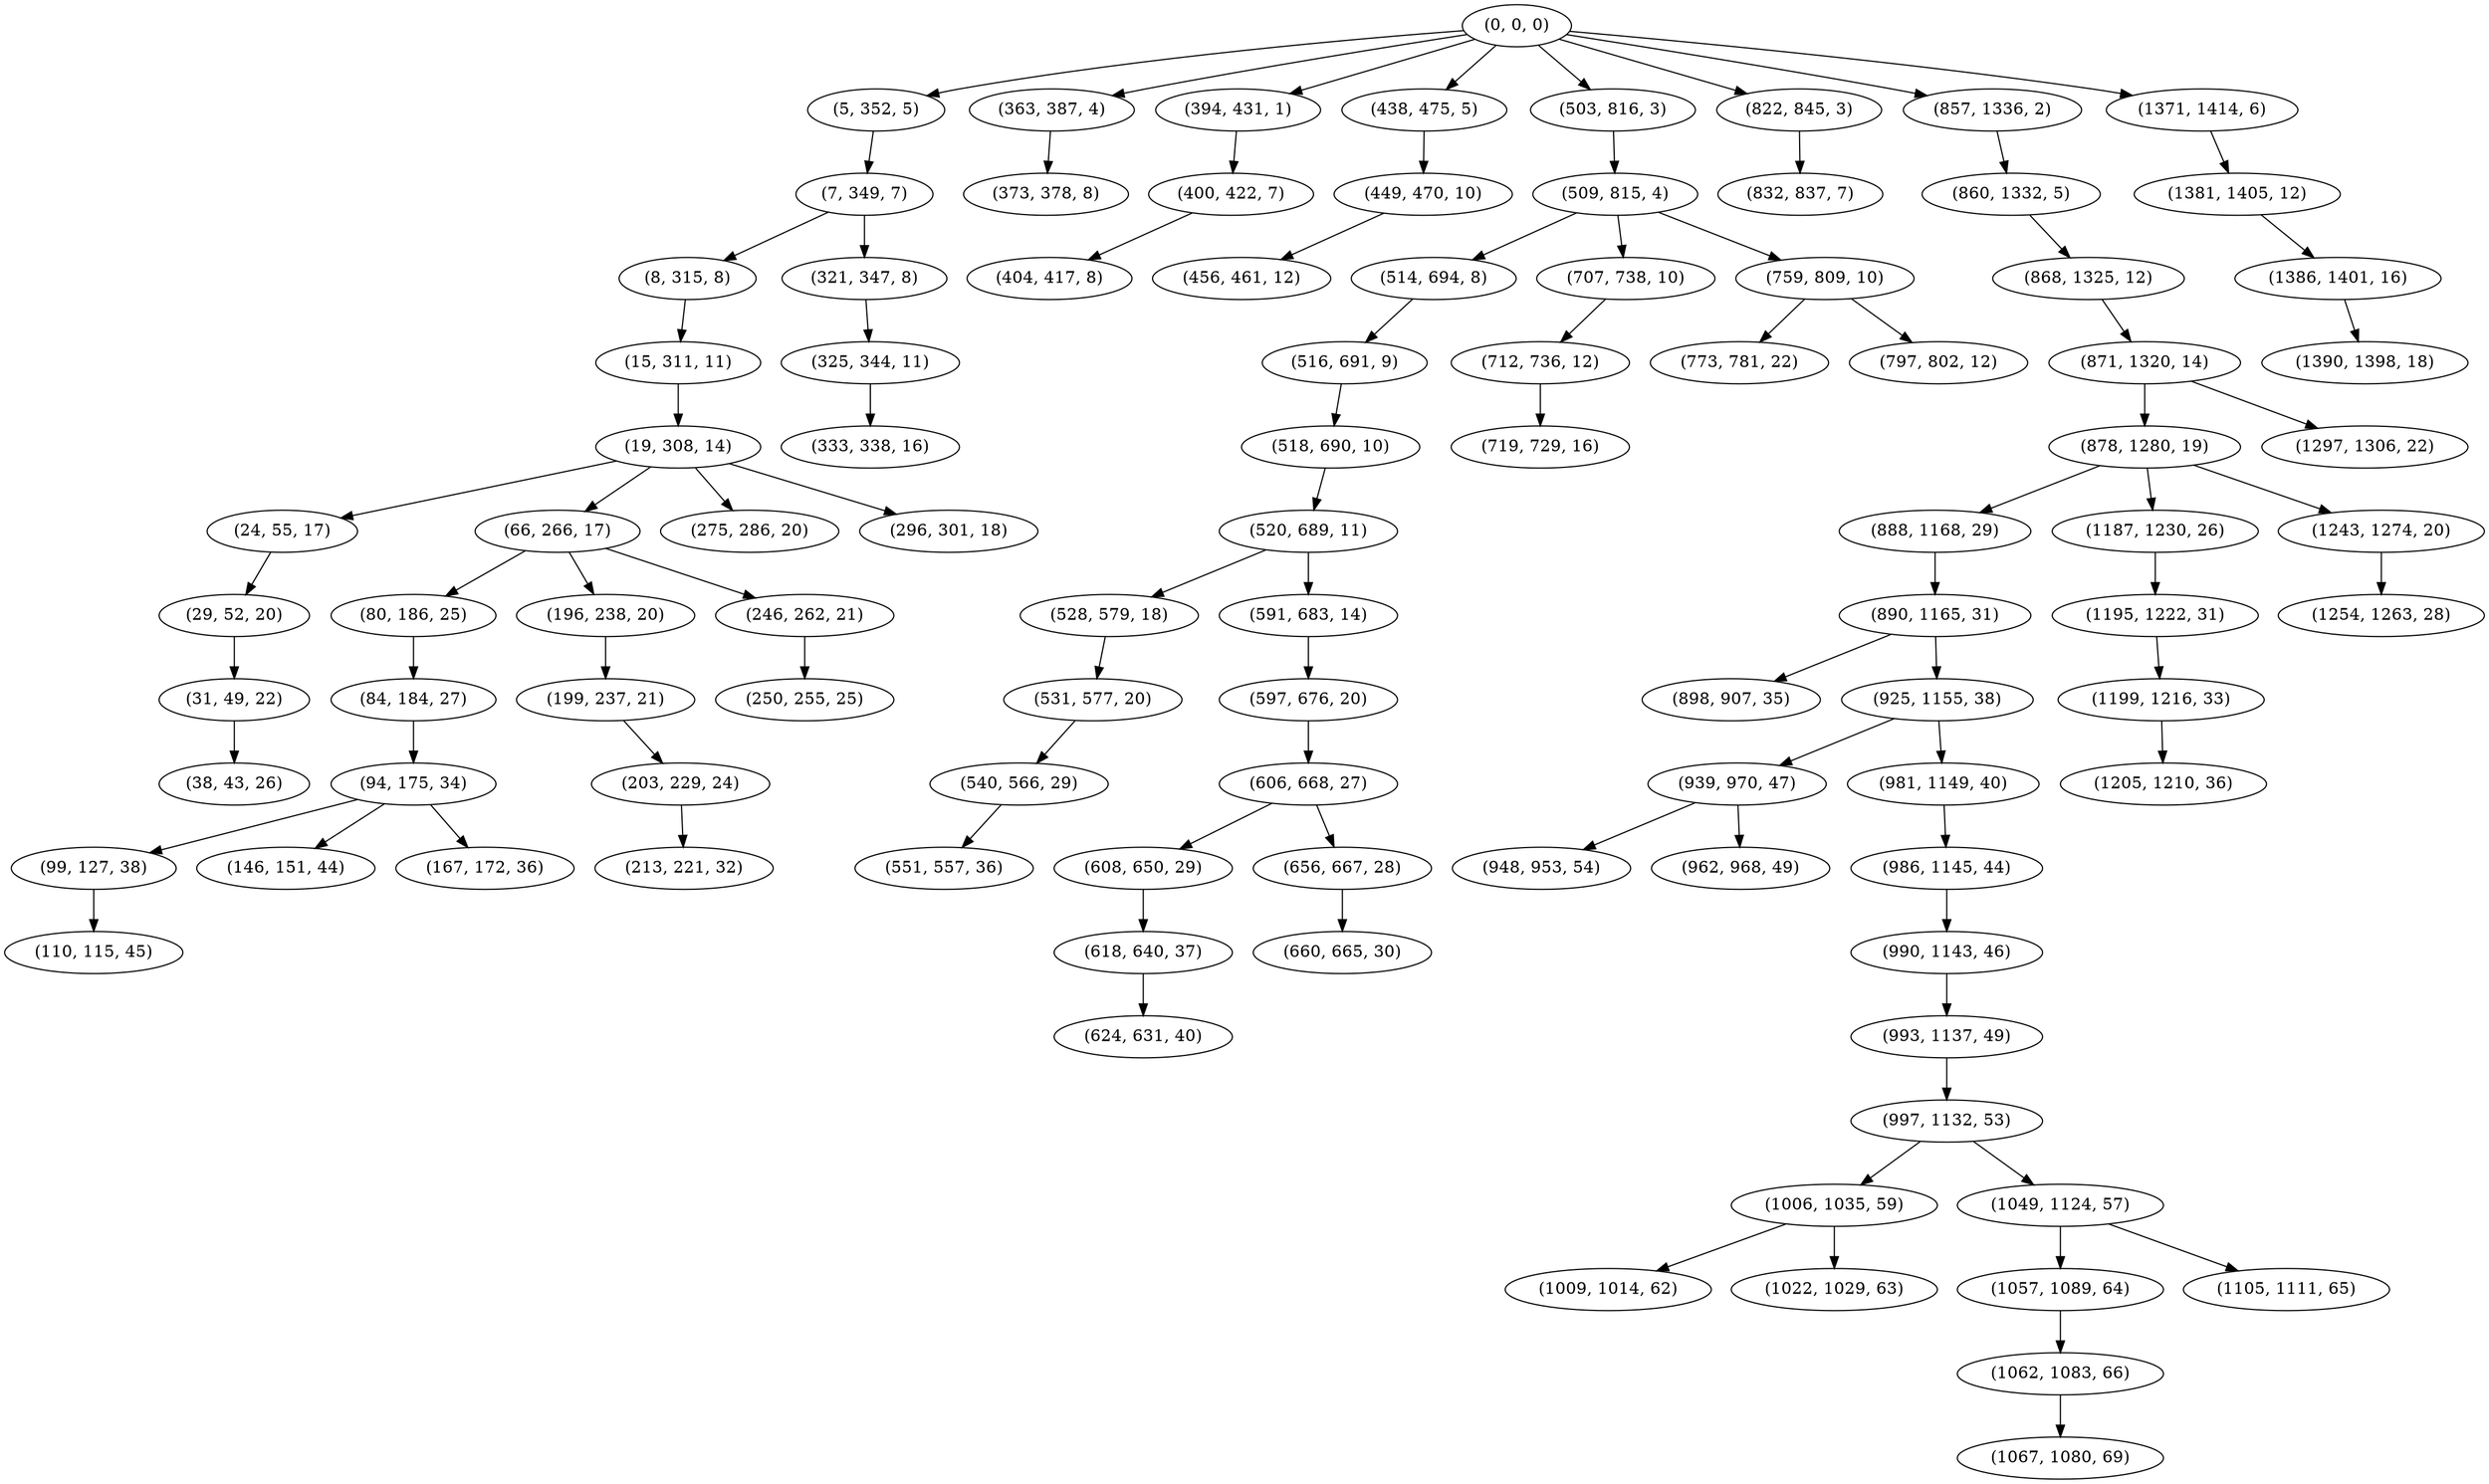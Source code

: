 digraph tree {
    "(0, 0, 0)";
    "(5, 352, 5)";
    "(7, 349, 7)";
    "(8, 315, 8)";
    "(15, 311, 11)";
    "(19, 308, 14)";
    "(24, 55, 17)";
    "(29, 52, 20)";
    "(31, 49, 22)";
    "(38, 43, 26)";
    "(66, 266, 17)";
    "(80, 186, 25)";
    "(84, 184, 27)";
    "(94, 175, 34)";
    "(99, 127, 38)";
    "(110, 115, 45)";
    "(146, 151, 44)";
    "(167, 172, 36)";
    "(196, 238, 20)";
    "(199, 237, 21)";
    "(203, 229, 24)";
    "(213, 221, 32)";
    "(246, 262, 21)";
    "(250, 255, 25)";
    "(275, 286, 20)";
    "(296, 301, 18)";
    "(321, 347, 8)";
    "(325, 344, 11)";
    "(333, 338, 16)";
    "(363, 387, 4)";
    "(373, 378, 8)";
    "(394, 431, 1)";
    "(400, 422, 7)";
    "(404, 417, 8)";
    "(438, 475, 5)";
    "(449, 470, 10)";
    "(456, 461, 12)";
    "(503, 816, 3)";
    "(509, 815, 4)";
    "(514, 694, 8)";
    "(516, 691, 9)";
    "(518, 690, 10)";
    "(520, 689, 11)";
    "(528, 579, 18)";
    "(531, 577, 20)";
    "(540, 566, 29)";
    "(551, 557, 36)";
    "(591, 683, 14)";
    "(597, 676, 20)";
    "(606, 668, 27)";
    "(608, 650, 29)";
    "(618, 640, 37)";
    "(624, 631, 40)";
    "(656, 667, 28)";
    "(660, 665, 30)";
    "(707, 738, 10)";
    "(712, 736, 12)";
    "(719, 729, 16)";
    "(759, 809, 10)";
    "(773, 781, 22)";
    "(797, 802, 12)";
    "(822, 845, 3)";
    "(832, 837, 7)";
    "(857, 1336, 2)";
    "(860, 1332, 5)";
    "(868, 1325, 12)";
    "(871, 1320, 14)";
    "(878, 1280, 19)";
    "(888, 1168, 29)";
    "(890, 1165, 31)";
    "(898, 907, 35)";
    "(925, 1155, 38)";
    "(939, 970, 47)";
    "(948, 953, 54)";
    "(962, 968, 49)";
    "(981, 1149, 40)";
    "(986, 1145, 44)";
    "(990, 1143, 46)";
    "(993, 1137, 49)";
    "(997, 1132, 53)";
    "(1006, 1035, 59)";
    "(1009, 1014, 62)";
    "(1022, 1029, 63)";
    "(1049, 1124, 57)";
    "(1057, 1089, 64)";
    "(1062, 1083, 66)";
    "(1067, 1080, 69)";
    "(1105, 1111, 65)";
    "(1187, 1230, 26)";
    "(1195, 1222, 31)";
    "(1199, 1216, 33)";
    "(1205, 1210, 36)";
    "(1243, 1274, 20)";
    "(1254, 1263, 28)";
    "(1297, 1306, 22)";
    "(1371, 1414, 6)";
    "(1381, 1405, 12)";
    "(1386, 1401, 16)";
    "(1390, 1398, 18)";
    "(0, 0, 0)" -> "(5, 352, 5)";
    "(0, 0, 0)" -> "(363, 387, 4)";
    "(0, 0, 0)" -> "(394, 431, 1)";
    "(0, 0, 0)" -> "(438, 475, 5)";
    "(0, 0, 0)" -> "(503, 816, 3)";
    "(0, 0, 0)" -> "(822, 845, 3)";
    "(0, 0, 0)" -> "(857, 1336, 2)";
    "(0, 0, 0)" -> "(1371, 1414, 6)";
    "(5, 352, 5)" -> "(7, 349, 7)";
    "(7, 349, 7)" -> "(8, 315, 8)";
    "(7, 349, 7)" -> "(321, 347, 8)";
    "(8, 315, 8)" -> "(15, 311, 11)";
    "(15, 311, 11)" -> "(19, 308, 14)";
    "(19, 308, 14)" -> "(24, 55, 17)";
    "(19, 308, 14)" -> "(66, 266, 17)";
    "(19, 308, 14)" -> "(275, 286, 20)";
    "(19, 308, 14)" -> "(296, 301, 18)";
    "(24, 55, 17)" -> "(29, 52, 20)";
    "(29, 52, 20)" -> "(31, 49, 22)";
    "(31, 49, 22)" -> "(38, 43, 26)";
    "(66, 266, 17)" -> "(80, 186, 25)";
    "(66, 266, 17)" -> "(196, 238, 20)";
    "(66, 266, 17)" -> "(246, 262, 21)";
    "(80, 186, 25)" -> "(84, 184, 27)";
    "(84, 184, 27)" -> "(94, 175, 34)";
    "(94, 175, 34)" -> "(99, 127, 38)";
    "(94, 175, 34)" -> "(146, 151, 44)";
    "(94, 175, 34)" -> "(167, 172, 36)";
    "(99, 127, 38)" -> "(110, 115, 45)";
    "(196, 238, 20)" -> "(199, 237, 21)";
    "(199, 237, 21)" -> "(203, 229, 24)";
    "(203, 229, 24)" -> "(213, 221, 32)";
    "(246, 262, 21)" -> "(250, 255, 25)";
    "(321, 347, 8)" -> "(325, 344, 11)";
    "(325, 344, 11)" -> "(333, 338, 16)";
    "(363, 387, 4)" -> "(373, 378, 8)";
    "(394, 431, 1)" -> "(400, 422, 7)";
    "(400, 422, 7)" -> "(404, 417, 8)";
    "(438, 475, 5)" -> "(449, 470, 10)";
    "(449, 470, 10)" -> "(456, 461, 12)";
    "(503, 816, 3)" -> "(509, 815, 4)";
    "(509, 815, 4)" -> "(514, 694, 8)";
    "(509, 815, 4)" -> "(707, 738, 10)";
    "(509, 815, 4)" -> "(759, 809, 10)";
    "(514, 694, 8)" -> "(516, 691, 9)";
    "(516, 691, 9)" -> "(518, 690, 10)";
    "(518, 690, 10)" -> "(520, 689, 11)";
    "(520, 689, 11)" -> "(528, 579, 18)";
    "(520, 689, 11)" -> "(591, 683, 14)";
    "(528, 579, 18)" -> "(531, 577, 20)";
    "(531, 577, 20)" -> "(540, 566, 29)";
    "(540, 566, 29)" -> "(551, 557, 36)";
    "(591, 683, 14)" -> "(597, 676, 20)";
    "(597, 676, 20)" -> "(606, 668, 27)";
    "(606, 668, 27)" -> "(608, 650, 29)";
    "(606, 668, 27)" -> "(656, 667, 28)";
    "(608, 650, 29)" -> "(618, 640, 37)";
    "(618, 640, 37)" -> "(624, 631, 40)";
    "(656, 667, 28)" -> "(660, 665, 30)";
    "(707, 738, 10)" -> "(712, 736, 12)";
    "(712, 736, 12)" -> "(719, 729, 16)";
    "(759, 809, 10)" -> "(773, 781, 22)";
    "(759, 809, 10)" -> "(797, 802, 12)";
    "(822, 845, 3)" -> "(832, 837, 7)";
    "(857, 1336, 2)" -> "(860, 1332, 5)";
    "(860, 1332, 5)" -> "(868, 1325, 12)";
    "(868, 1325, 12)" -> "(871, 1320, 14)";
    "(871, 1320, 14)" -> "(878, 1280, 19)";
    "(871, 1320, 14)" -> "(1297, 1306, 22)";
    "(878, 1280, 19)" -> "(888, 1168, 29)";
    "(878, 1280, 19)" -> "(1187, 1230, 26)";
    "(878, 1280, 19)" -> "(1243, 1274, 20)";
    "(888, 1168, 29)" -> "(890, 1165, 31)";
    "(890, 1165, 31)" -> "(898, 907, 35)";
    "(890, 1165, 31)" -> "(925, 1155, 38)";
    "(925, 1155, 38)" -> "(939, 970, 47)";
    "(925, 1155, 38)" -> "(981, 1149, 40)";
    "(939, 970, 47)" -> "(948, 953, 54)";
    "(939, 970, 47)" -> "(962, 968, 49)";
    "(981, 1149, 40)" -> "(986, 1145, 44)";
    "(986, 1145, 44)" -> "(990, 1143, 46)";
    "(990, 1143, 46)" -> "(993, 1137, 49)";
    "(993, 1137, 49)" -> "(997, 1132, 53)";
    "(997, 1132, 53)" -> "(1006, 1035, 59)";
    "(997, 1132, 53)" -> "(1049, 1124, 57)";
    "(1006, 1035, 59)" -> "(1009, 1014, 62)";
    "(1006, 1035, 59)" -> "(1022, 1029, 63)";
    "(1049, 1124, 57)" -> "(1057, 1089, 64)";
    "(1049, 1124, 57)" -> "(1105, 1111, 65)";
    "(1057, 1089, 64)" -> "(1062, 1083, 66)";
    "(1062, 1083, 66)" -> "(1067, 1080, 69)";
    "(1187, 1230, 26)" -> "(1195, 1222, 31)";
    "(1195, 1222, 31)" -> "(1199, 1216, 33)";
    "(1199, 1216, 33)" -> "(1205, 1210, 36)";
    "(1243, 1274, 20)" -> "(1254, 1263, 28)";
    "(1371, 1414, 6)" -> "(1381, 1405, 12)";
    "(1381, 1405, 12)" -> "(1386, 1401, 16)";
    "(1386, 1401, 16)" -> "(1390, 1398, 18)";
}

